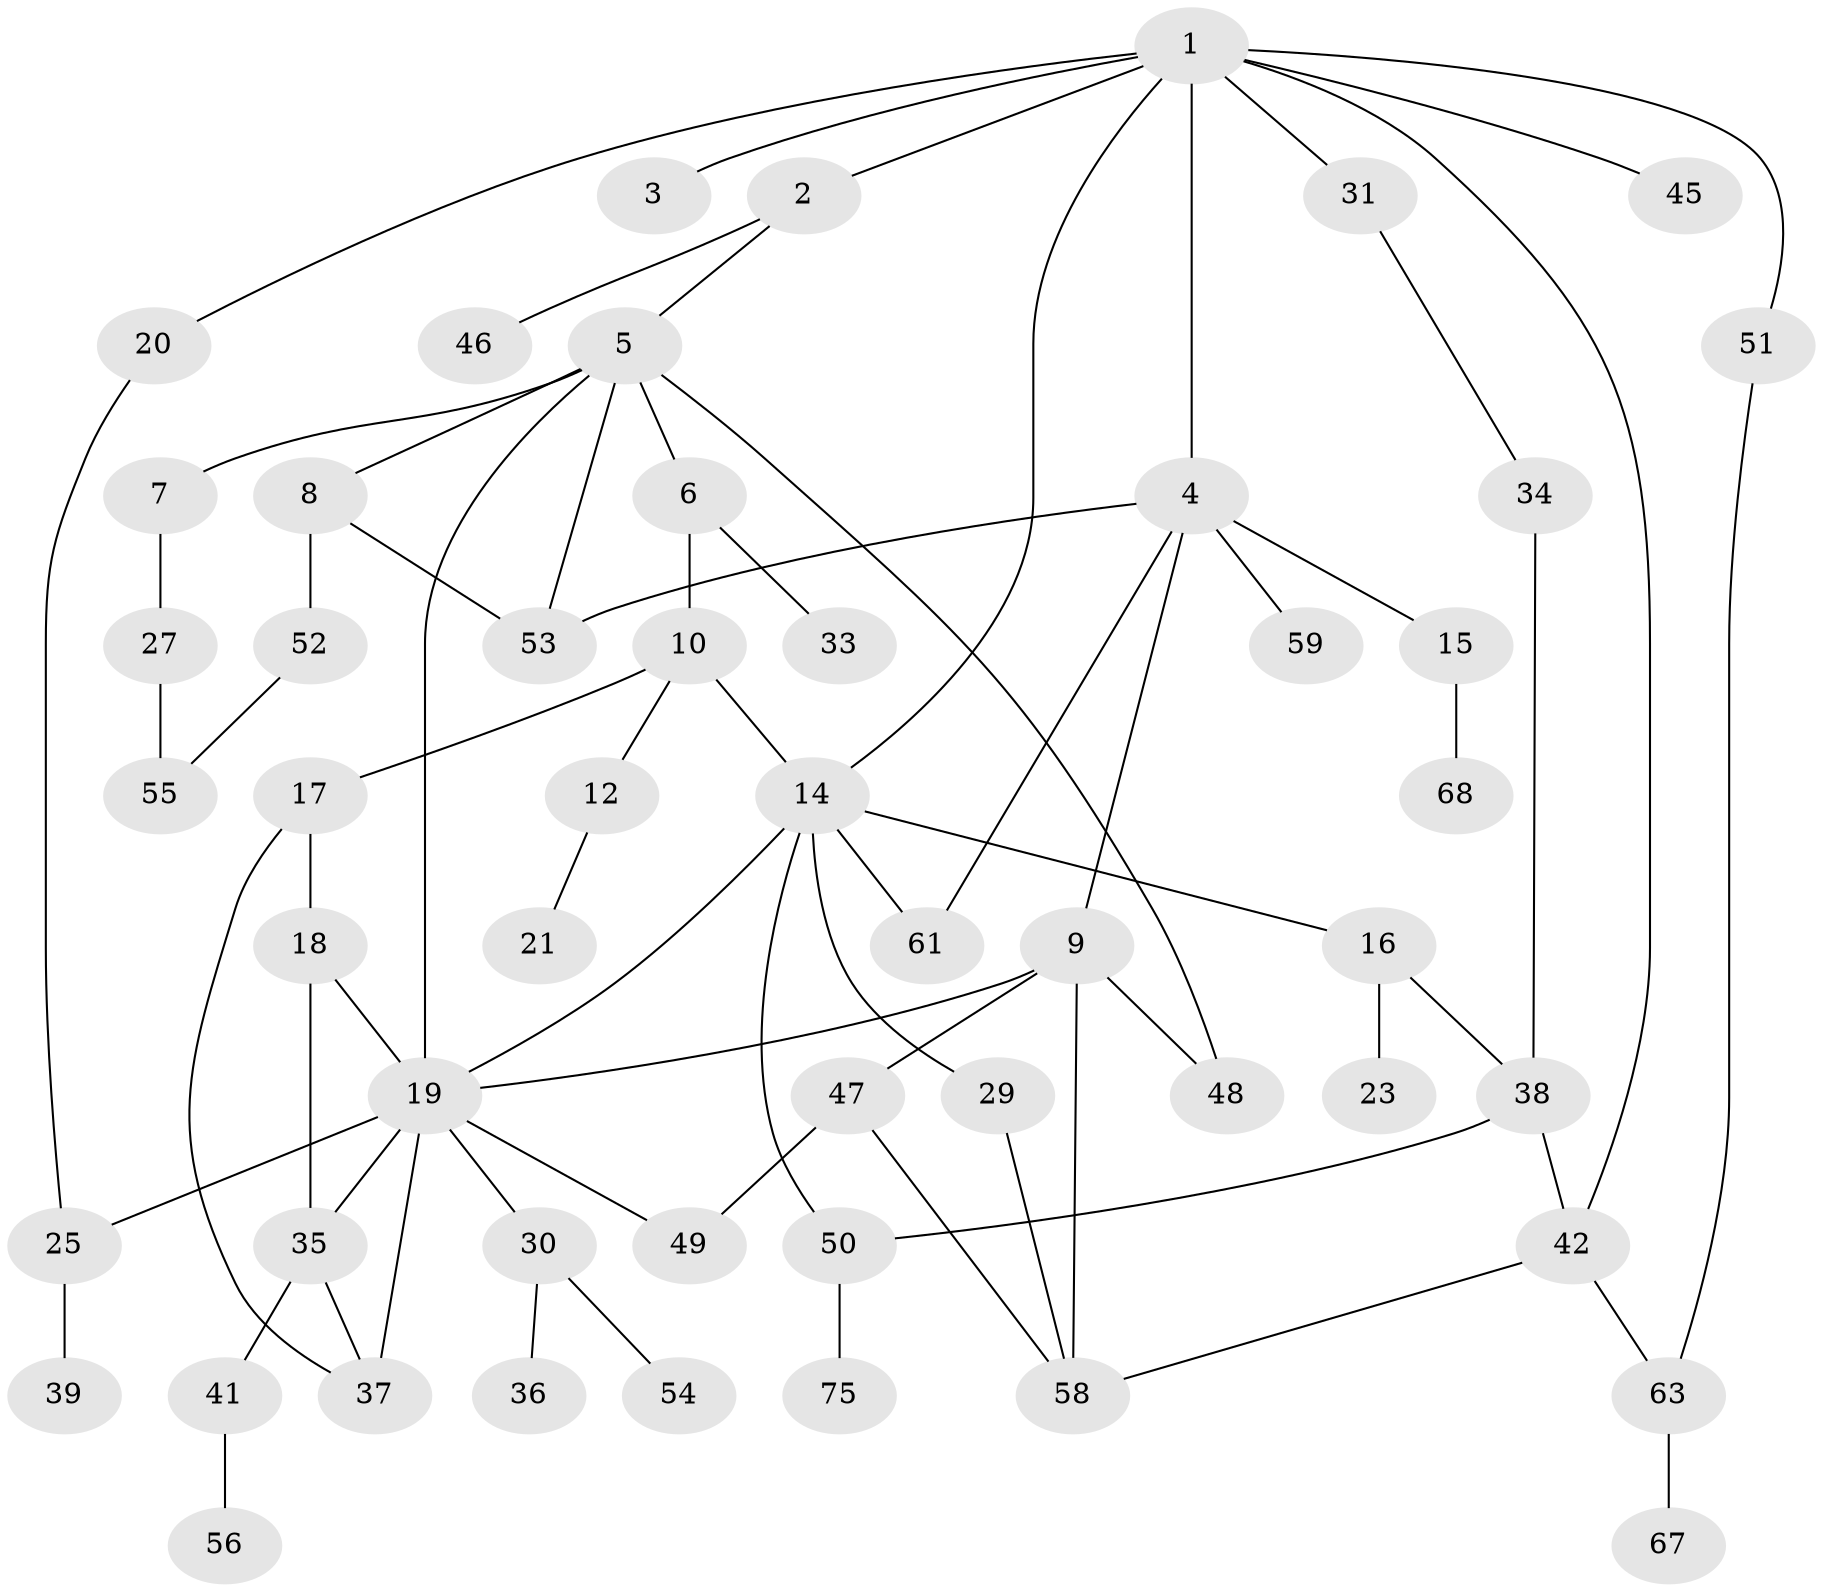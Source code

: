 // original degree distribution, {5: 0.039473684210526314, 3: 0.32894736842105265, 1: 0.23684210526315788, 6: 0.039473684210526314, 2: 0.27631578947368424, 4: 0.07894736842105263}
// Generated by graph-tools (version 1.1) at 2025/17/03/04/25 18:17:13]
// undirected, 53 vertices, 73 edges
graph export_dot {
graph [start="1"]
  node [color=gray90,style=filled];
  1 [super="+11"];
  2;
  3;
  4 [super="+13"];
  5 [super="+43+28"];
  6;
  7 [super="+26"];
  8;
  9 [super="+57"];
  10;
  12 [super="+22"];
  14 [super="+24"];
  15;
  16;
  17;
  18;
  19 [super="+40+76+73"];
  20;
  21 [super="+32"];
  23;
  25 [super="+44"];
  27;
  29;
  30;
  31;
  33;
  34;
  35;
  36;
  37;
  38 [super="+64+66"];
  39;
  41;
  42 [super="+60"];
  45 [super="+62"];
  46;
  47;
  48 [super="+69"];
  49;
  50;
  51;
  52;
  53;
  54;
  55;
  56;
  58 [super="+71"];
  59;
  61 [super="+72"];
  63;
  67;
  68;
  75;
  1 -- 2;
  1 -- 3;
  1 -- 4;
  1 -- 51;
  1 -- 20;
  1 -- 42;
  1 -- 45;
  1 -- 14;
  1 -- 31;
  2 -- 5;
  2 -- 46;
  4 -- 9;
  4 -- 59;
  4 -- 61;
  4 -- 53;
  4 -- 15;
  5 -- 6;
  5 -- 7;
  5 -- 8;
  5 -- 48;
  5 -- 53;
  5 -- 19;
  6 -- 10;
  6 -- 33;
  7 -- 27;
  8 -- 52;
  8 -- 53;
  9 -- 19;
  9 -- 47;
  9 -- 58;
  9 -- 48;
  10 -- 12;
  10 -- 17;
  10 -- 14;
  12 -- 21;
  14 -- 16;
  14 -- 50;
  14 -- 19;
  14 -- 29;
  14 -- 61;
  15 -- 68;
  16 -- 23;
  16 -- 38;
  17 -- 18;
  17 -- 37;
  18 -- 35;
  18 -- 19;
  19 -- 30;
  19 -- 49;
  19 -- 35;
  19 -- 25;
  19 -- 37;
  20 -- 25;
  25 -- 39;
  27 -- 55;
  29 -- 58;
  30 -- 36;
  30 -- 54;
  31 -- 34;
  34 -- 38;
  35 -- 37;
  35 -- 41;
  38 -- 50;
  38 -- 42;
  41 -- 56;
  42 -- 63;
  42 -- 58;
  47 -- 49;
  47 -- 58;
  50 -- 75;
  51 -- 63;
  52 -- 55;
  63 -- 67;
}
